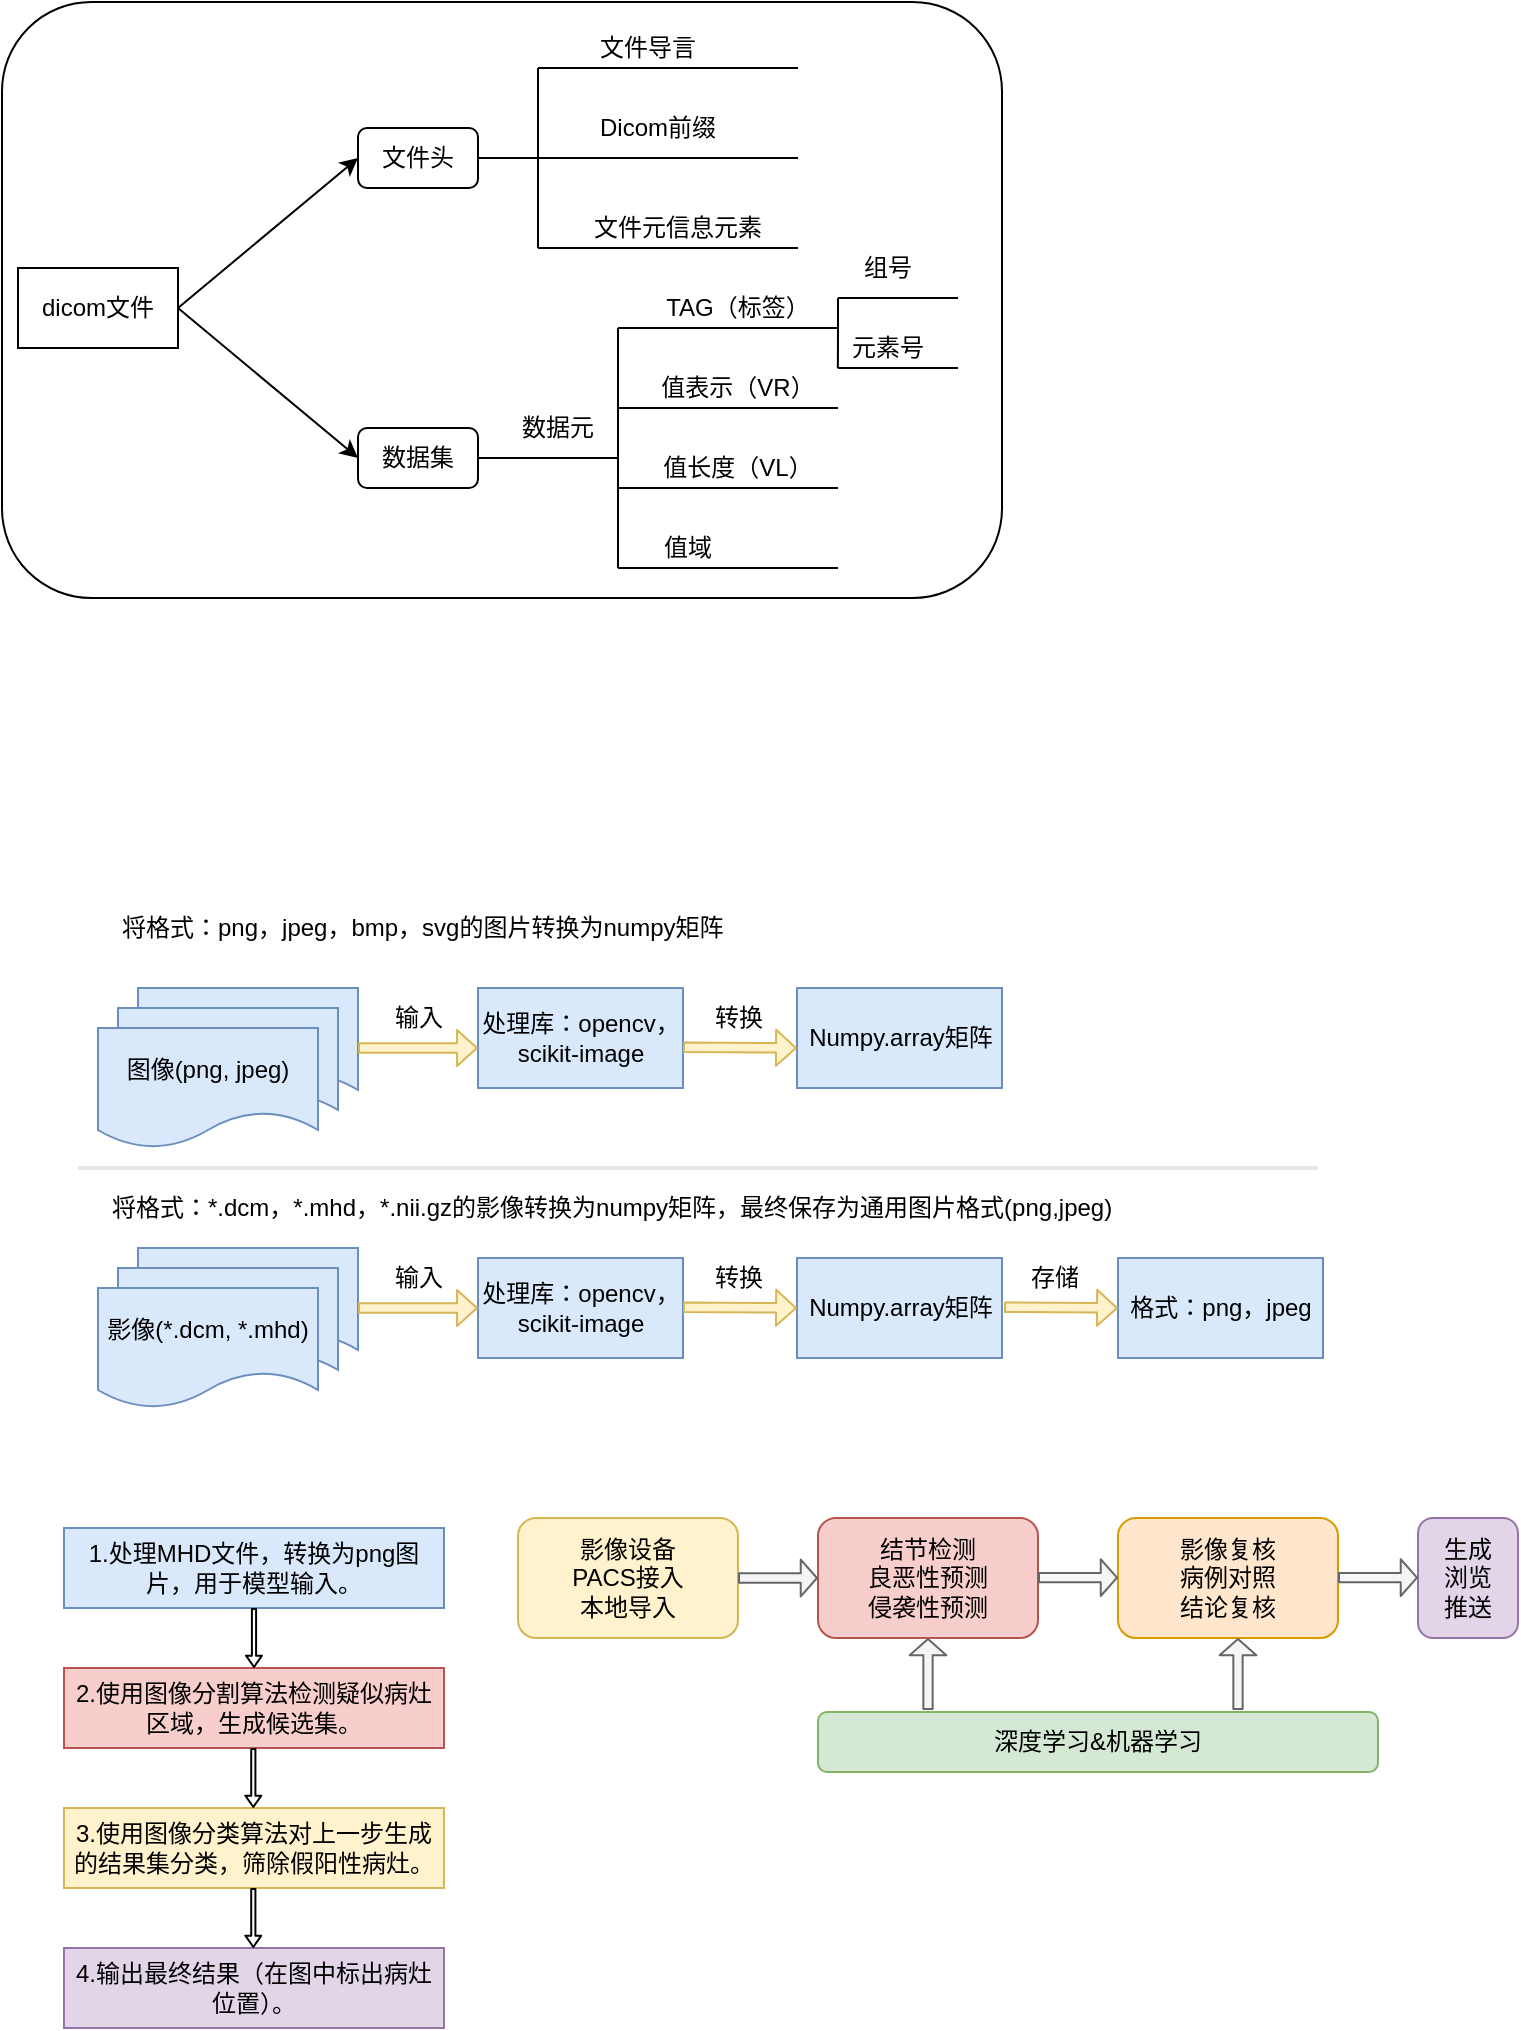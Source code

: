 <mxfile version="15.0.6" type="github">
  <diagram id="MWwCbxop2y0VMCHe68bo" name="Page-1">
    <mxGraphModel dx="1577" dy="1077" grid="0" gridSize="10" guides="1" tooltips="1" connect="1" arrows="1" fold="1" page="0" pageScale="1" pageWidth="2336" pageHeight="1654" math="0" shadow="0">
      <root>
        <mxCell id="0" />
        <mxCell id="1" parent="0" />
        <mxCell id="5mdizbrDEBgbeSs6b8gt-1" value="" style="rounded=1;whiteSpace=wrap;html=1;" parent="1" vertex="1">
          <mxGeometry x="262" y="117" width="500" height="298" as="geometry" />
        </mxCell>
        <mxCell id="Jd560P1QfWbewZKe6wbI-2" value="dicom文件" style="rounded=0;whiteSpace=wrap;html=1;" parent="1" vertex="1">
          <mxGeometry x="270" y="250" width="80" height="40" as="geometry" />
        </mxCell>
        <mxCell id="Jd560P1QfWbewZKe6wbI-3" value="文件头" style="rounded=1;whiteSpace=wrap;html=1;" parent="1" vertex="1">
          <mxGeometry x="440" y="180" width="60" height="30" as="geometry" />
        </mxCell>
        <mxCell id="Jd560P1QfWbewZKe6wbI-4" value="数据集" style="rounded=1;whiteSpace=wrap;html=1;" parent="1" vertex="1">
          <mxGeometry x="440" y="330" width="60" height="30" as="geometry" />
        </mxCell>
        <mxCell id="Jd560P1QfWbewZKe6wbI-6" value="" style="endArrow=classic;html=1;exitX=1;exitY=0.5;exitDx=0;exitDy=0;entryX=0;entryY=0.5;entryDx=0;entryDy=0;" parent="1" source="Jd560P1QfWbewZKe6wbI-2" target="Jd560P1QfWbewZKe6wbI-3" edge="1">
          <mxGeometry width="50" height="50" relative="1" as="geometry">
            <mxPoint x="660" y="450" as="sourcePoint" />
            <mxPoint x="710" y="400" as="targetPoint" />
          </mxGeometry>
        </mxCell>
        <mxCell id="Jd560P1QfWbewZKe6wbI-7" value="" style="endArrow=classic;html=1;exitX=1;exitY=0.5;exitDx=0;exitDy=0;entryX=0;entryY=0.5;entryDx=0;entryDy=0;" parent="1" source="Jd560P1QfWbewZKe6wbI-2" target="Jd560P1QfWbewZKe6wbI-4" edge="1">
          <mxGeometry width="50" height="50" relative="1" as="geometry">
            <mxPoint x="660" y="450" as="sourcePoint" />
            <mxPoint x="710" y="400" as="targetPoint" />
          </mxGeometry>
        </mxCell>
        <mxCell id="Jd560P1QfWbewZKe6wbI-8" value="文件导言" style="text;html=1;strokeColor=none;fillColor=none;align=center;verticalAlign=middle;whiteSpace=wrap;rounded=0;" parent="1" vertex="1">
          <mxGeometry x="550" y="130" width="70" height="20" as="geometry" />
        </mxCell>
        <mxCell id="Jd560P1QfWbewZKe6wbI-9" value="Dicom前缀" style="text;html=1;strokeColor=none;fillColor=none;align=center;verticalAlign=middle;whiteSpace=wrap;rounded=0;" parent="1" vertex="1">
          <mxGeometry x="550" y="170" width="80" height="20" as="geometry" />
        </mxCell>
        <mxCell id="Jd560P1QfWbewZKe6wbI-10" value="文件元信息元素" style="text;html=1;strokeColor=none;fillColor=none;align=center;verticalAlign=middle;whiteSpace=wrap;rounded=0;" parent="1" vertex="1">
          <mxGeometry x="550" y="220" width="100" height="20" as="geometry" />
        </mxCell>
        <mxCell id="Jd560P1QfWbewZKe6wbI-11" value="" style="endArrow=none;html=1;exitX=1;exitY=0.5;exitDx=0;exitDy=0;" parent="1" source="Jd560P1QfWbewZKe6wbI-3" edge="1">
          <mxGeometry width="50" height="50" relative="1" as="geometry">
            <mxPoint x="660" y="420" as="sourcePoint" />
            <mxPoint x="660" y="195" as="targetPoint" />
          </mxGeometry>
        </mxCell>
        <mxCell id="Jd560P1QfWbewZKe6wbI-12" value="" style="endArrow=none;html=1;" parent="1" edge="1">
          <mxGeometry width="50" height="50" relative="1" as="geometry">
            <mxPoint x="530" y="240" as="sourcePoint" />
            <mxPoint x="530" y="150" as="targetPoint" />
          </mxGeometry>
        </mxCell>
        <mxCell id="Jd560P1QfWbewZKe6wbI-13" value="" style="endArrow=none;html=1;" parent="1" edge="1">
          <mxGeometry width="50" height="50" relative="1" as="geometry">
            <mxPoint x="530" y="150" as="sourcePoint" />
            <mxPoint x="660" y="150" as="targetPoint" />
          </mxGeometry>
        </mxCell>
        <mxCell id="Jd560P1QfWbewZKe6wbI-14" value="" style="endArrow=none;html=1;" parent="1" edge="1">
          <mxGeometry width="50" height="50" relative="1" as="geometry">
            <mxPoint x="530" y="240" as="sourcePoint" />
            <mxPoint x="660" y="240" as="targetPoint" />
          </mxGeometry>
        </mxCell>
        <mxCell id="Jd560P1QfWbewZKe6wbI-16" value="数据元" style="text;html=1;strokeColor=none;fillColor=none;align=center;verticalAlign=middle;whiteSpace=wrap;rounded=0;" parent="1" vertex="1">
          <mxGeometry x="520" y="320" width="40" height="20" as="geometry" />
        </mxCell>
        <mxCell id="Jd560P1QfWbewZKe6wbI-17" value="" style="endArrow=none;html=1;exitX=1;exitY=0.5;exitDx=0;exitDy=0;" parent="1" source="Jd560P1QfWbewZKe6wbI-4" edge="1">
          <mxGeometry width="50" height="50" relative="1" as="geometry">
            <mxPoint x="660" y="420" as="sourcePoint" />
            <mxPoint x="570" y="345" as="targetPoint" />
          </mxGeometry>
        </mxCell>
        <mxCell id="Jd560P1QfWbewZKe6wbI-18" value="" style="endArrow=none;html=1;" parent="1" edge="1">
          <mxGeometry width="50" height="50" relative="1" as="geometry">
            <mxPoint x="570" y="400" as="sourcePoint" />
            <mxPoint x="570" y="280" as="targetPoint" />
          </mxGeometry>
        </mxCell>
        <mxCell id="Jd560P1QfWbewZKe6wbI-19" value="" style="endArrow=none;html=1;" parent="1" edge="1">
          <mxGeometry width="50" height="50" relative="1" as="geometry">
            <mxPoint x="570" y="280" as="sourcePoint" />
            <mxPoint x="680" y="280" as="targetPoint" />
          </mxGeometry>
        </mxCell>
        <mxCell id="Jd560P1QfWbewZKe6wbI-20" value="TAG（标签）" style="text;html=1;strokeColor=none;fillColor=none;align=center;verticalAlign=middle;whiteSpace=wrap;rounded=0;" parent="1" vertex="1">
          <mxGeometry x="580" y="260" width="100" height="20" as="geometry" />
        </mxCell>
        <mxCell id="Jd560P1QfWbewZKe6wbI-22" value="" style="endArrow=none;html=1;" parent="1" edge="1">
          <mxGeometry width="50" height="50" relative="1" as="geometry">
            <mxPoint x="570" y="320" as="sourcePoint" />
            <mxPoint x="680" y="320" as="targetPoint" />
          </mxGeometry>
        </mxCell>
        <mxCell id="Jd560P1QfWbewZKe6wbI-23" value="值表示（VR）" style="text;html=1;strokeColor=none;fillColor=none;align=center;verticalAlign=middle;whiteSpace=wrap;rounded=0;" parent="1" vertex="1">
          <mxGeometry x="570" y="300" width="120" height="20" as="geometry" />
        </mxCell>
        <mxCell id="Jd560P1QfWbewZKe6wbI-24" value="" style="endArrow=none;html=1;" parent="1" edge="1">
          <mxGeometry width="50" height="50" relative="1" as="geometry">
            <mxPoint x="570" y="360" as="sourcePoint" />
            <mxPoint x="680" y="360" as="targetPoint" />
          </mxGeometry>
        </mxCell>
        <mxCell id="Jd560P1QfWbewZKe6wbI-25" value="值长度（VL）" style="text;html=1;strokeColor=none;fillColor=none;align=center;verticalAlign=middle;whiteSpace=wrap;rounded=0;" parent="1" vertex="1">
          <mxGeometry x="575" y="340" width="110" height="20" as="geometry" />
        </mxCell>
        <mxCell id="Jd560P1QfWbewZKe6wbI-26" value="" style="endArrow=none;html=1;" parent="1" edge="1">
          <mxGeometry width="50" height="50" relative="1" as="geometry">
            <mxPoint x="570" y="400" as="sourcePoint" />
            <mxPoint x="680" y="400" as="targetPoint" />
          </mxGeometry>
        </mxCell>
        <mxCell id="Jd560P1QfWbewZKe6wbI-27" value="值域" style="text;html=1;strokeColor=none;fillColor=none;align=center;verticalAlign=middle;whiteSpace=wrap;rounded=0;" parent="1" vertex="1">
          <mxGeometry x="575" y="380" width="60" height="20" as="geometry" />
        </mxCell>
        <mxCell id="Jd560P1QfWbewZKe6wbI-28" value="" style="endArrow=none;html=1;" parent="1" edge="1">
          <mxGeometry width="50" height="50" relative="1" as="geometry">
            <mxPoint x="680" y="300" as="sourcePoint" />
            <mxPoint x="740" y="300" as="targetPoint" />
          </mxGeometry>
        </mxCell>
        <mxCell id="Jd560P1QfWbewZKe6wbI-29" value="" style="endArrow=none;html=1;" parent="1" edge="1">
          <mxGeometry width="50" height="50" relative="1" as="geometry">
            <mxPoint x="680" y="265" as="sourcePoint" />
            <mxPoint x="740" y="265" as="targetPoint" />
          </mxGeometry>
        </mxCell>
        <mxCell id="Jd560P1QfWbewZKe6wbI-30" value="" style="endArrow=none;html=1;entryX=1;entryY=0.25;entryDx=0;entryDy=0;exitX=0.916;exitY=0.007;exitDx=0;exitDy=0;exitPerimeter=0;" parent="1" source="Jd560P1QfWbewZKe6wbI-23" target="Jd560P1QfWbewZKe6wbI-20" edge="1">
          <mxGeometry width="50" height="50" relative="1" as="geometry">
            <mxPoint x="680" y="298" as="sourcePoint" />
            <mxPoint x="680" y="270" as="targetPoint" />
            <Array as="points">
              <mxPoint x="680" y="290" />
            </Array>
          </mxGeometry>
        </mxCell>
        <mxCell id="Jd560P1QfWbewZKe6wbI-31" value="组号" style="text;html=1;strokeColor=none;fillColor=none;align=center;verticalAlign=middle;whiteSpace=wrap;rounded=0;" parent="1" vertex="1">
          <mxGeometry x="685" y="240" width="40" height="20" as="geometry" />
        </mxCell>
        <mxCell id="Jd560P1QfWbewZKe6wbI-32" value="元素号" style="text;html=1;strokeColor=none;fillColor=none;align=center;verticalAlign=middle;whiteSpace=wrap;rounded=0;" parent="1" vertex="1">
          <mxGeometry x="685" y="280" width="40" height="20" as="geometry" />
        </mxCell>
        <mxCell id="lEhJyzqjpE_s5oZcJw1o-1" value="影像设备&lt;br&gt;PACS接入&lt;br&gt;本地导入" style="rounded=1;whiteSpace=wrap;html=1;fillColor=#fff2cc;strokeColor=#d6b656;" vertex="1" parent="1">
          <mxGeometry x="520" y="875" width="110" height="60" as="geometry" />
        </mxCell>
        <mxCell id="lEhJyzqjpE_s5oZcJw1o-2" value="结节检测&lt;br&gt;良恶性预测&lt;br&gt;侵袭性预测" style="rounded=1;whiteSpace=wrap;html=1;fillColor=#f8cecc;strokeColor=#b85450;" vertex="1" parent="1">
          <mxGeometry x="670" y="875" width="110" height="60" as="geometry" />
        </mxCell>
        <mxCell id="lEhJyzqjpE_s5oZcJw1o-5" value="影像复核&lt;br&gt;病例对照&lt;br&gt;结论复核" style="rounded=1;whiteSpace=wrap;html=1;fillColor=#ffe6cc;strokeColor=#d79b00;" vertex="1" parent="1">
          <mxGeometry x="820" y="875" width="110" height="60" as="geometry" />
        </mxCell>
        <mxCell id="lEhJyzqjpE_s5oZcJw1o-6" value="生成&lt;br&gt;浏览&lt;br&gt;推送" style="rounded=1;whiteSpace=wrap;html=1;fillColor=#e1d5e7;strokeColor=#9673a6;" vertex="1" parent="1">
          <mxGeometry x="970" y="875" width="50" height="60" as="geometry" />
        </mxCell>
        <mxCell id="lEhJyzqjpE_s5oZcJw1o-7" value="深度学习&amp;amp;机器学习" style="rounded=1;whiteSpace=wrap;html=1;fillColor=#d5e8d4;strokeColor=#82b366;" vertex="1" parent="1">
          <mxGeometry x="670" y="972" width="280" height="30" as="geometry" />
        </mxCell>
        <mxCell id="lEhJyzqjpE_s5oZcJw1o-8" value="" style="shape=flexArrow;endArrow=classic;html=1;exitX=1;exitY=0.5;exitDx=0;exitDy=0;entryX=0;entryY=0.5;entryDx=0;entryDy=0;width=4.651;endSize=2.376;endWidth=12.732;fillColor=#f5f5f5;strokeColor=#666666;" edge="1" parent="1" source="lEhJyzqjpE_s5oZcJw1o-1" target="lEhJyzqjpE_s5oZcJw1o-2">
          <mxGeometry width="50" height="50" relative="1" as="geometry">
            <mxPoint x="800" y="995" as="sourcePoint" />
            <mxPoint x="850" y="945" as="targetPoint" />
          </mxGeometry>
        </mxCell>
        <mxCell id="lEhJyzqjpE_s5oZcJw1o-13" value="" style="shape=flexArrow;endArrow=classic;html=1;exitX=1;exitY=0.5;exitDx=0;exitDy=0;entryX=0;entryY=0.5;entryDx=0;entryDy=0;width=4.651;endSize=2.376;endWidth=12.732;fillColor=#f5f5f5;strokeColor=#666666;" edge="1" parent="1">
          <mxGeometry width="50" height="50" relative="1" as="geometry">
            <mxPoint x="930" y="904.8" as="sourcePoint" />
            <mxPoint x="970" y="904.8" as="targetPoint" />
          </mxGeometry>
        </mxCell>
        <mxCell id="lEhJyzqjpE_s5oZcJw1o-14" value="" style="shape=flexArrow;endArrow=classic;html=1;exitX=1;exitY=0.5;exitDx=0;exitDy=0;entryX=0;entryY=0.5;entryDx=0;entryDy=0;width=4.651;endSize=2.376;endWidth=12.732;fillColor=#f5f5f5;strokeColor=#666666;" edge="1" parent="1">
          <mxGeometry width="50" height="50" relative="1" as="geometry">
            <mxPoint x="780" y="904.8" as="sourcePoint" />
            <mxPoint x="820" y="904.8" as="targetPoint" />
          </mxGeometry>
        </mxCell>
        <mxCell id="lEhJyzqjpE_s5oZcJw1o-15" value="" style="shape=flexArrow;endArrow=classic;html=1;entryX=0;entryY=0.5;entryDx=0;entryDy=0;width=4.651;endSize=2.376;endWidth=12.732;fillColor=#f5f5f5;strokeColor=#666666;" edge="1" parent="1">
          <mxGeometry width="50" height="50" relative="1" as="geometry">
            <mxPoint x="880" y="971" as="sourcePoint" />
            <mxPoint x="880" y="935" as="targetPoint" />
            <Array as="points">
              <mxPoint x="880" y="935" />
            </Array>
          </mxGeometry>
        </mxCell>
        <mxCell id="lEhJyzqjpE_s5oZcJw1o-16" value="" style="shape=flexArrow;endArrow=classic;html=1;entryX=0.5;entryY=1;entryDx=0;entryDy=0;width=4.651;endSize=2.376;endWidth=12.732;fillColor=#f5f5f5;strokeColor=#666666;" edge="1" parent="1" target="lEhJyzqjpE_s5oZcJw1o-2">
          <mxGeometry width="50" height="50" relative="1" as="geometry">
            <mxPoint x="725" y="971" as="sourcePoint" />
            <mxPoint x="741" y="971" as="targetPoint" />
          </mxGeometry>
        </mxCell>
        <mxCell id="lEhJyzqjpE_s5oZcJw1o-18" value="图像(png, jpeg)" style="shape=document;whiteSpace=wrap;html=1;boundedLbl=1;fillColor=#dae8fc;strokeColor=#6c8ebf;" vertex="1" parent="1">
          <mxGeometry x="330" y="740" width="110" height="60" as="geometry" />
        </mxCell>
        <mxCell id="lEhJyzqjpE_s5oZcJw1o-19" value="图像(png, jpeg)" style="shape=document;whiteSpace=wrap;html=1;boundedLbl=1;fillColor=#dae8fc;strokeColor=#6c8ebf;" vertex="1" parent="1">
          <mxGeometry x="320" y="750" width="110" height="60" as="geometry" />
        </mxCell>
        <mxCell id="lEhJyzqjpE_s5oZcJw1o-20" value="影像(*.dcm, *.mhd)" style="shape=document;whiteSpace=wrap;html=1;boundedLbl=1;fillColor=#dae8fc;strokeColor=#6c8ebf;" vertex="1" parent="1">
          <mxGeometry x="310" y="760" width="110" height="60" as="geometry" />
        </mxCell>
        <mxCell id="lEhJyzqjpE_s5oZcJw1o-21" value="处理库：opencv，&lt;br&gt;scikit-image" style="rounded=0;whiteSpace=wrap;html=1;fillColor=#dae8fc;strokeColor=#6c8ebf;" vertex="1" parent="1">
          <mxGeometry x="500" y="745" width="102.5" height="50" as="geometry" />
        </mxCell>
        <mxCell id="lEhJyzqjpE_s5oZcJw1o-23" value="Numpy.array矩阵" style="rounded=0;whiteSpace=wrap;html=1;fillColor=#dae8fc;strokeColor=#6c8ebf;" vertex="1" parent="1">
          <mxGeometry x="659.5" y="745" width="102.5" height="50" as="geometry" />
        </mxCell>
        <mxCell id="lEhJyzqjpE_s5oZcJw1o-24" value="格式：png，jpeg" style="rounded=0;whiteSpace=wrap;html=1;fillColor=#dae8fc;strokeColor=#6c8ebf;" vertex="1" parent="1">
          <mxGeometry x="820" y="745" width="102.5" height="50" as="geometry" />
        </mxCell>
        <mxCell id="lEhJyzqjpE_s5oZcJw1o-25" value="" style="shape=flexArrow;endArrow=classic;html=1;entryX=0;entryY=0.5;entryDx=0;entryDy=0;width=4.722;endSize=2.992;endWidth=12.299;fillColor=#fff2cc;strokeColor=#d6b656;" edge="1" parent="1" target="lEhJyzqjpE_s5oZcJw1o-21">
          <mxGeometry width="50" height="50" relative="1" as="geometry">
            <mxPoint x="440" y="770" as="sourcePoint" />
            <mxPoint x="630" y="840" as="targetPoint" />
          </mxGeometry>
        </mxCell>
        <mxCell id="lEhJyzqjpE_s5oZcJw1o-26" value="输入" style="text;html=1;align=center;verticalAlign=middle;resizable=0;points=[];autosize=1;strokeColor=none;fillColor=none;" vertex="1" parent="1">
          <mxGeometry x="450" y="745" width="40" height="20" as="geometry" />
        </mxCell>
        <mxCell id="lEhJyzqjpE_s5oZcJw1o-27" value="" style="shape=flexArrow;endArrow=classic;html=1;entryX=0;entryY=0.5;entryDx=0;entryDy=0;width=4.722;endSize=2.992;endWidth=12.299;fillColor=#fff2cc;strokeColor=#d6b656;" edge="1" parent="1" target="lEhJyzqjpE_s5oZcJw1o-23">
          <mxGeometry width="50" height="50" relative="1" as="geometry">
            <mxPoint x="602.5" y="769.58" as="sourcePoint" />
            <mxPoint x="652.5" y="769.58" as="targetPoint" />
          </mxGeometry>
        </mxCell>
        <mxCell id="lEhJyzqjpE_s5oZcJw1o-28" value="" style="shape=flexArrow;endArrow=classic;html=1;entryX=0;entryY=0.5;entryDx=0;entryDy=0;width=4.722;endSize=2.992;endWidth=12.299;fillColor=#fff2cc;strokeColor=#d6b656;" edge="1" parent="1">
          <mxGeometry width="50" height="50" relative="1" as="geometry">
            <mxPoint x="763" y="769.58" as="sourcePoint" />
            <mxPoint x="820" y="770" as="targetPoint" />
          </mxGeometry>
        </mxCell>
        <mxCell id="lEhJyzqjpE_s5oZcJw1o-29" value="转换" style="text;html=1;align=center;verticalAlign=middle;resizable=0;points=[];autosize=1;strokeColor=none;fillColor=none;" vertex="1" parent="1">
          <mxGeometry x="610" y="745" width="40" height="20" as="geometry" />
        </mxCell>
        <mxCell id="lEhJyzqjpE_s5oZcJw1o-30" value="存储" style="text;html=1;align=center;verticalAlign=middle;resizable=0;points=[];autosize=1;strokeColor=none;fillColor=none;" vertex="1" parent="1">
          <mxGeometry x="768" y="745" width="40" height="20" as="geometry" />
        </mxCell>
        <mxCell id="lEhJyzqjpE_s5oZcJw1o-32" value="图像(png, jpeg)" style="shape=document;whiteSpace=wrap;html=1;boundedLbl=1;fillColor=#dae8fc;strokeColor=#6c8ebf;" vertex="1" parent="1">
          <mxGeometry x="330" y="610" width="110" height="60" as="geometry" />
        </mxCell>
        <mxCell id="lEhJyzqjpE_s5oZcJw1o-33" value="图像(png, jpeg)" style="shape=document;whiteSpace=wrap;html=1;boundedLbl=1;fillColor=#dae8fc;strokeColor=#6c8ebf;" vertex="1" parent="1">
          <mxGeometry x="320" y="620" width="110" height="60" as="geometry" />
        </mxCell>
        <mxCell id="lEhJyzqjpE_s5oZcJw1o-34" value="图像(png, jpeg)" style="shape=document;whiteSpace=wrap;html=1;boundedLbl=1;fillColor=#dae8fc;strokeColor=#6c8ebf;" vertex="1" parent="1">
          <mxGeometry x="310" y="630" width="110" height="60" as="geometry" />
        </mxCell>
        <mxCell id="lEhJyzqjpE_s5oZcJw1o-35" value="处理库：opencv，&lt;br&gt;scikit-image" style="rounded=0;whiteSpace=wrap;html=1;fillColor=#dae8fc;strokeColor=#6c8ebf;" vertex="1" parent="1">
          <mxGeometry x="500" y="610" width="102.5" height="50" as="geometry" />
        </mxCell>
        <mxCell id="lEhJyzqjpE_s5oZcJw1o-36" value="Numpy.array矩阵" style="rounded=0;whiteSpace=wrap;html=1;fillColor=#dae8fc;strokeColor=#6c8ebf;" vertex="1" parent="1">
          <mxGeometry x="659.5" y="610" width="102.5" height="50" as="geometry" />
        </mxCell>
        <mxCell id="lEhJyzqjpE_s5oZcJw1o-37" value="" style="shape=flexArrow;endArrow=classic;html=1;entryX=0;entryY=0.5;entryDx=0;entryDy=0;width=4.722;endSize=2.992;endWidth=12.299;fillColor=#fff2cc;strokeColor=#d6b656;" edge="1" parent="1">
          <mxGeometry width="50" height="50" relative="1" as="geometry">
            <mxPoint x="440" y="640" as="sourcePoint" />
            <mxPoint x="500" y="640" as="targetPoint" />
          </mxGeometry>
        </mxCell>
        <mxCell id="lEhJyzqjpE_s5oZcJw1o-38" value="输入" style="text;html=1;align=center;verticalAlign=middle;resizable=0;points=[];autosize=1;strokeColor=none;fillColor=none;" vertex="1" parent="1">
          <mxGeometry x="450" y="615" width="40" height="20" as="geometry" />
        </mxCell>
        <mxCell id="lEhJyzqjpE_s5oZcJw1o-40" value="" style="shape=flexArrow;endArrow=classic;html=1;entryX=0;entryY=0.5;entryDx=0;entryDy=0;width=4.722;endSize=2.992;endWidth=12.299;fillColor=#fff2cc;strokeColor=#d6b656;" edge="1" parent="1">
          <mxGeometry width="50" height="50" relative="1" as="geometry">
            <mxPoint x="602.5" y="639.58" as="sourcePoint" />
            <mxPoint x="659.5" y="640" as="targetPoint" />
          </mxGeometry>
        </mxCell>
        <mxCell id="lEhJyzqjpE_s5oZcJw1o-41" value="转换" style="text;html=1;align=center;verticalAlign=middle;resizable=0;points=[];autosize=1;strokeColor=none;fillColor=none;" vertex="1" parent="1">
          <mxGeometry x="610" y="615" width="40" height="20" as="geometry" />
        </mxCell>
        <mxCell id="lEhJyzqjpE_s5oZcJw1o-42" value="将格式：png，jpeg，bmp，svg的图片转换为numpy矩阵" style="text;html=1;strokeColor=none;fillColor=none;align=left;verticalAlign=middle;whiteSpace=wrap;rounded=0;" vertex="1" parent="1">
          <mxGeometry x="320" y="570" width="500" height="20" as="geometry" />
        </mxCell>
        <mxCell id="lEhJyzqjpE_s5oZcJw1o-43" value="将格式：*.dcm，*.mhd，*.nii.gz的影像转换为numpy矩阵，最终保存为通用图片格式(png,jpeg)" style="text;html=1;strokeColor=none;fillColor=none;align=left;verticalAlign=middle;whiteSpace=wrap;rounded=0;" vertex="1" parent="1">
          <mxGeometry x="315" y="710" width="540" height="20" as="geometry" />
        </mxCell>
        <mxCell id="lEhJyzqjpE_s5oZcJw1o-44" value="" style="endArrow=none;html=1;strokeWidth=2;strokeColor=#E6E6E6;" edge="1" parent="1">
          <mxGeometry width="50" height="50" relative="1" as="geometry">
            <mxPoint x="300" y="700" as="sourcePoint" />
            <mxPoint x="920" y="700" as="targetPoint" />
          </mxGeometry>
        </mxCell>
        <mxCell id="lEhJyzqjpE_s5oZcJw1o-56" value="1.处理MHD文件，转换为png图片，用于模型输入。" style="rounded=0;whiteSpace=wrap;html=1;strokeWidth=1;fillColor=#dae8fc;strokeColor=#6c8ebf;" vertex="1" parent="1">
          <mxGeometry x="293" y="880" width="190" height="40" as="geometry" />
        </mxCell>
        <mxCell id="lEhJyzqjpE_s5oZcJw1o-57" value="2.使用图像分割算法检测疑似病灶区域，生成候选集。" style="rounded=0;whiteSpace=wrap;html=1;strokeWidth=1;fillColor=#f8cecc;strokeColor=#b85450;" vertex="1" parent="1">
          <mxGeometry x="293" y="950" width="190" height="40" as="geometry" />
        </mxCell>
        <mxCell id="lEhJyzqjpE_s5oZcJw1o-58" value="3.使用图像分类算法对上一步生成的结果集分类，筛除假阳性病灶。" style="rounded=0;whiteSpace=wrap;html=1;strokeWidth=1;fillColor=#fff2cc;strokeColor=#d6b656;" vertex="1" parent="1">
          <mxGeometry x="293" y="1020" width="190" height="40" as="geometry" />
        </mxCell>
        <mxCell id="lEhJyzqjpE_s5oZcJw1o-59" value="4.输出最终结果（在图中标出病灶位置）。" style="rounded=0;whiteSpace=wrap;html=1;strokeWidth=1;fillColor=#e1d5e7;strokeColor=#9673a6;" vertex="1" parent="1">
          <mxGeometry x="293" y="1090" width="190" height="40" as="geometry" />
        </mxCell>
        <mxCell id="lEhJyzqjpE_s5oZcJw1o-63" value="" style="shape=flexArrow;endArrow=classic;html=1;strokeColor=#000000;strokeWidth=1;endWidth=4.862;endSize=1.551;width=2.093;" edge="1" parent="1" source="lEhJyzqjpE_s5oZcJw1o-56" target="lEhJyzqjpE_s5oZcJw1o-57">
          <mxGeometry width="50" height="50" relative="1" as="geometry">
            <mxPoint x="383" y="1040" as="sourcePoint" />
            <mxPoint x="433" y="990" as="targetPoint" />
          </mxGeometry>
        </mxCell>
        <mxCell id="lEhJyzqjpE_s5oZcJw1o-64" value="" style="shape=flexArrow;endArrow=classic;html=1;strokeColor=#000000;strokeWidth=1;endWidth=4.862;endSize=1.551;width=2.093;" edge="1" parent="1">
          <mxGeometry width="50" height="50" relative="1" as="geometry">
            <mxPoint x="387.66" y="990" as="sourcePoint" />
            <mxPoint x="387.66" y="1020" as="targetPoint" />
          </mxGeometry>
        </mxCell>
        <mxCell id="lEhJyzqjpE_s5oZcJw1o-65" value="" style="shape=flexArrow;endArrow=classic;html=1;strokeColor=#000000;strokeWidth=1;endWidth=4.862;endSize=1.551;width=2.093;" edge="1" parent="1">
          <mxGeometry width="50" height="50" relative="1" as="geometry">
            <mxPoint x="387.66" y="1060" as="sourcePoint" />
            <mxPoint x="387.66" y="1090" as="targetPoint" />
          </mxGeometry>
        </mxCell>
      </root>
    </mxGraphModel>
  </diagram>
</mxfile>
